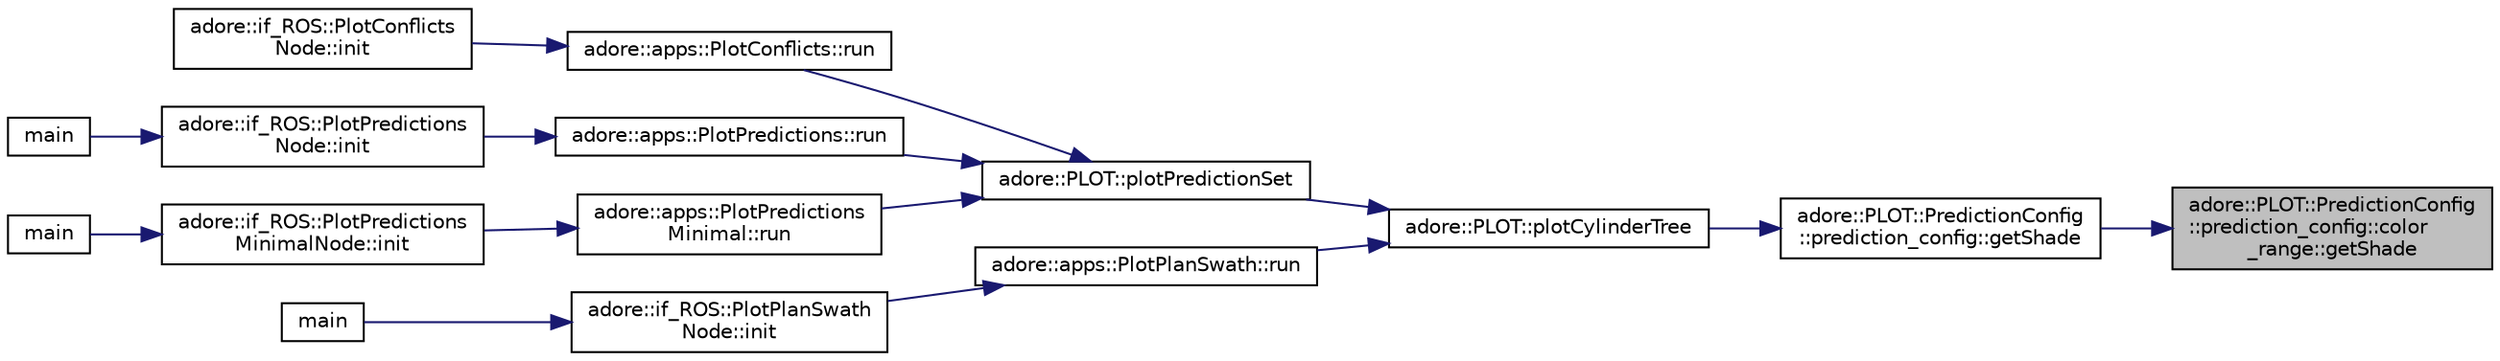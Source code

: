 digraph "adore::PLOT::PredictionConfig::prediction_config::color_range::getShade"
{
 // LATEX_PDF_SIZE
  edge [fontname="Helvetica",fontsize="10",labelfontname="Helvetica",labelfontsize="10"];
  node [fontname="Helvetica",fontsize="10",shape=record];
  rankdir="RL";
  Node1 [label="adore::PLOT::PredictionConfig\l::prediction_config::color\l_range::getShade",height=0.2,width=0.4,color="black", fillcolor="grey75", style="filled", fontcolor="black",tooltip=" "];
  Node1 -> Node2 [dir="back",color="midnightblue",fontsize="10",style="solid",fontname="Helvetica"];
  Node2 [label="adore::PLOT::PredictionConfig\l::prediction_config::getShade",height=0.2,width=0.4,color="black", fillcolor="white", style="filled",URL="$structadore_1_1PLOT_1_1PredictionConfig_1_1prediction__config.html#aa96e3293fa2f0f7fb0d5430d534f4e56",tooltip=" "];
  Node2 -> Node3 [dir="back",color="midnightblue",fontsize="10",style="solid",fontname="Helvetica"];
  Node3 [label="adore::PLOT::plotCylinderTree",height=0.2,width=0.4,color="black", fillcolor="white", style="filled",URL="$namespaceadore_1_1PLOT.html#a06e182f546ad1bb12ff78136e6318edd",tooltip=" "];
  Node3 -> Node4 [dir="back",color="midnightblue",fontsize="10",style="solid",fontname="Helvetica"];
  Node4 [label="adore::PLOT::plotPredictionSet",height=0.2,width=0.4,color="black", fillcolor="white", style="filled",URL="$namespaceadore_1_1PLOT.html#aaa1daefc009530de4db5cfb5afe62de3",tooltip=" "];
  Node4 -> Node5 [dir="back",color="midnightblue",fontsize="10",style="solid",fontname="Helvetica"];
  Node5 [label="adore::apps::PlotConflicts::run",height=0.2,width=0.4,color="black", fillcolor="white", style="filled",URL="$classadore_1_1apps_1_1PlotConflicts.html#a1189a4911f0c799659347e281c31be05",tooltip=" "];
  Node5 -> Node6 [dir="back",color="midnightblue",fontsize="10",style="solid",fontname="Helvetica"];
  Node6 [label="adore::if_ROS::PlotConflicts\lNode::init",height=0.2,width=0.4,color="black", fillcolor="white", style="filled",URL="$classadore_1_1if__ROS_1_1PlotConflictsNode.html#a487c464653d00b9ee784a78d489e22ce",tooltip=" "];
  Node4 -> Node7 [dir="back",color="midnightblue",fontsize="10",style="solid",fontname="Helvetica"];
  Node7 [label="adore::apps::PlotPredictions::run",height=0.2,width=0.4,color="black", fillcolor="white", style="filled",URL="$classadore_1_1apps_1_1PlotPredictions.html#ab9b84a73190c7dcc1c6eb6be818e3d2f",tooltip=" "];
  Node7 -> Node8 [dir="back",color="midnightblue",fontsize="10",style="solid",fontname="Helvetica"];
  Node8 [label="adore::if_ROS::PlotPredictions\lNode::init",height=0.2,width=0.4,color="black", fillcolor="white", style="filled",URL="$classadore_1_1if__ROS_1_1PlotPredictionsNode.html#adaaaac22d2e45a50c65f7889a84d432e",tooltip=" "];
  Node8 -> Node9 [dir="back",color="midnightblue",fontsize="10",style="solid",fontname="Helvetica"];
  Node9 [label="main",height=0.2,width=0.4,color="black", fillcolor="white", style="filled",URL="$plot__predictions__node_8cpp.html#a3c04138a5bfe5d72780bb7e82a18e627",tooltip=" "];
  Node4 -> Node10 [dir="back",color="midnightblue",fontsize="10",style="solid",fontname="Helvetica"];
  Node10 [label="adore::apps::PlotPredictions\lMinimal::run",height=0.2,width=0.4,color="black", fillcolor="white", style="filled",URL="$classadore_1_1apps_1_1PlotPredictionsMinimal.html#ae9f29ba22cf65c01ba7c54b1b24a1c9c",tooltip=" "];
  Node10 -> Node11 [dir="back",color="midnightblue",fontsize="10",style="solid",fontname="Helvetica"];
  Node11 [label="adore::if_ROS::PlotPredictions\lMinimalNode::init",height=0.2,width=0.4,color="black", fillcolor="white", style="filled",URL="$classadore_1_1if__ROS_1_1PlotPredictionsMinimalNode.html#ade04f327e681cb352a0e8694bd58fef7",tooltip=" "];
  Node11 -> Node12 [dir="back",color="midnightblue",fontsize="10",style="solid",fontname="Helvetica"];
  Node12 [label="main",height=0.2,width=0.4,color="black", fillcolor="white", style="filled",URL="$plot__predictions__minimal__node_8cpp.html#a3c04138a5bfe5d72780bb7e82a18e627",tooltip=" "];
  Node3 -> Node13 [dir="back",color="midnightblue",fontsize="10",style="solid",fontname="Helvetica"];
  Node13 [label="adore::apps::PlotPlanSwath::run",height=0.2,width=0.4,color="black", fillcolor="white", style="filled",URL="$classadore_1_1apps_1_1PlotPlanSwath.html#a52e4e74ad0b689b53c3c0a6961bfc63d",tooltip=" "];
  Node13 -> Node14 [dir="back",color="midnightblue",fontsize="10",style="solid",fontname="Helvetica"];
  Node14 [label="adore::if_ROS::PlotPlanSwath\lNode::init",height=0.2,width=0.4,color="black", fillcolor="white", style="filled",URL="$classadore_1_1if__ROS_1_1PlotPlanSwathNode.html#a99222b2043e1dc1a1ffb44edb14568d5",tooltip=" "];
  Node14 -> Node15 [dir="back",color="midnightblue",fontsize="10",style="solid",fontname="Helvetica"];
  Node15 [label="main",height=0.2,width=0.4,color="black", fillcolor="white", style="filled",URL="$plot__plan__swath__node_8cpp.html#a3c04138a5bfe5d72780bb7e82a18e627",tooltip=" "];
}
